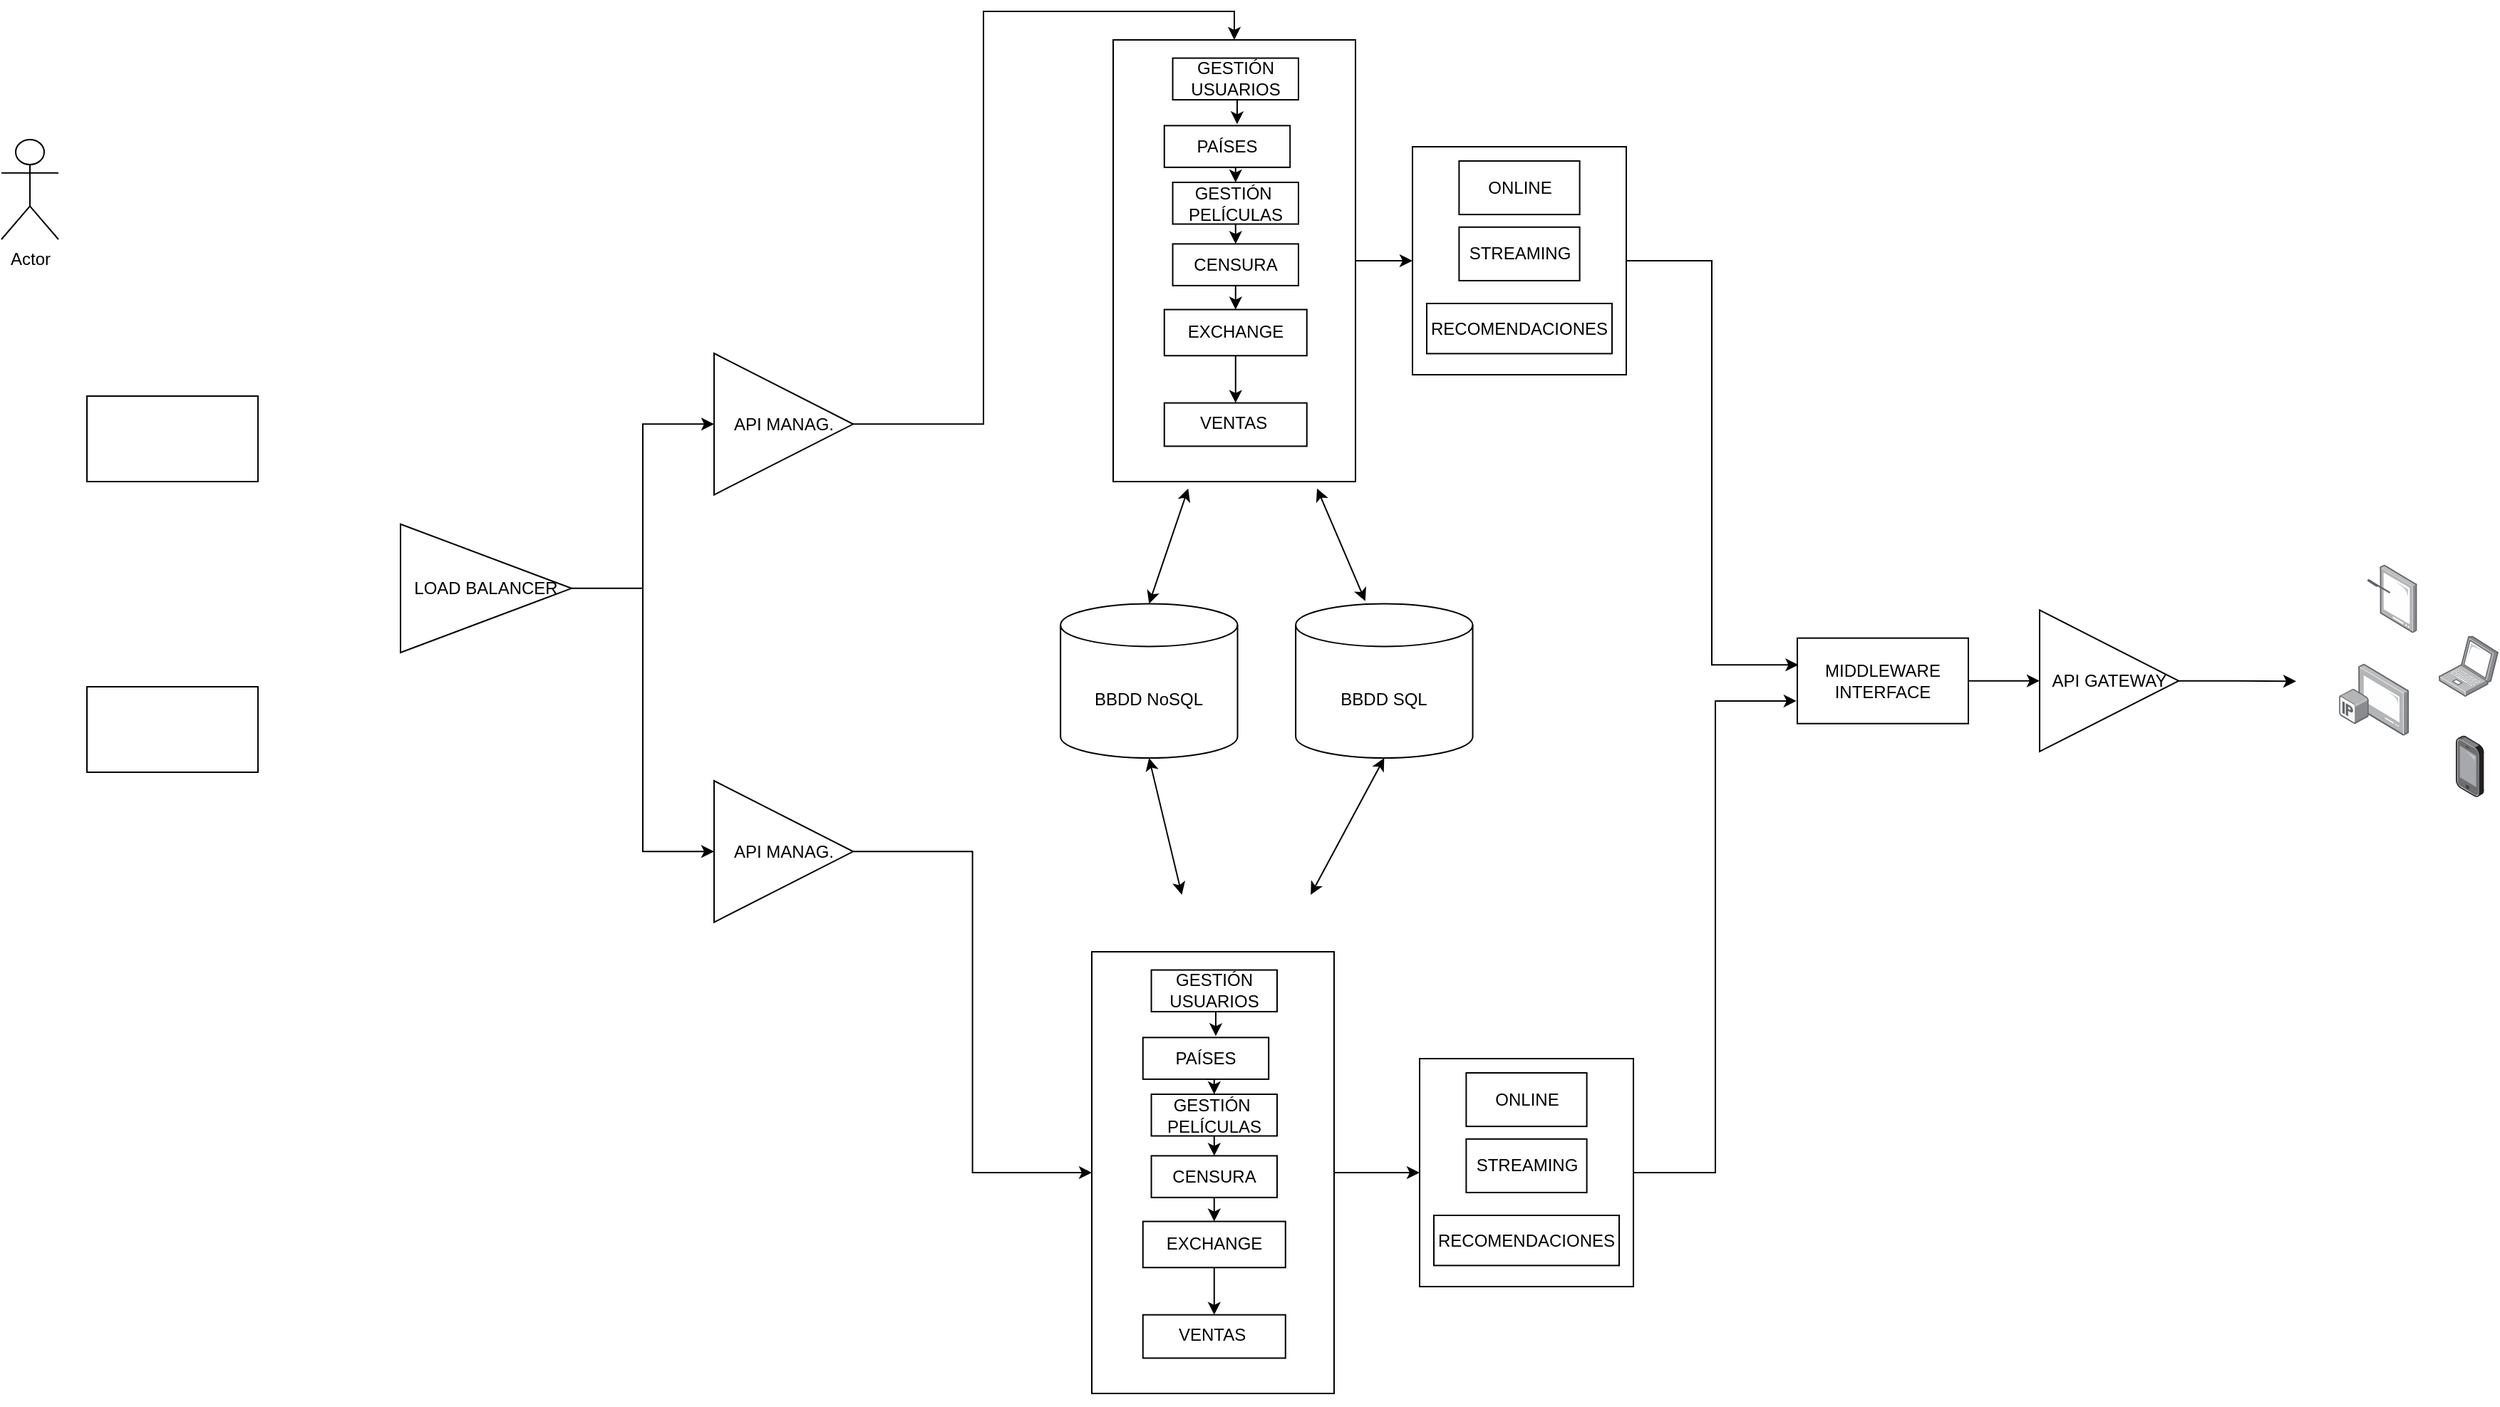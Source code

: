 <mxfile version="19.0.3" type="github">
  <diagram id="9hq35AyVu7XwPSRonvPp" name="Page-1">
    <mxGraphModel dx="2188" dy="1918" grid="1" gridSize="10" guides="1" tooltips="1" connect="1" arrows="1" fold="1" page="1" pageScale="1" pageWidth="1169" pageHeight="827" math="0" shadow="0">
      <root>
        <mxCell id="0" />
        <mxCell id="1" parent="0" />
        <mxCell id="WWDEsC1XWZMqjoINqX0K-53" value="Actor" style="shape=umlActor;verticalLabelPosition=bottom;verticalAlign=top;html=1;outlineConnect=0;" vertex="1" parent="1">
          <mxGeometry x="40" y="30" width="40" height="70" as="geometry" />
        </mxCell>
        <mxCell id="WWDEsC1XWZMqjoINqX0K-58" value="" style="points=[];aspect=fixed;html=1;align=center;shadow=0;dashed=0;image;image=img/lib/allied_telesis/computer_and_terminals/Laptop.svg;" vertex="1" parent="1">
          <mxGeometry x="1750" y="378.25" width="42" height="42.6" as="geometry" />
        </mxCell>
        <mxCell id="WWDEsC1XWZMqjoINqX0K-59" value="" style="points=[];aspect=fixed;html=1;align=center;shadow=0;dashed=0;image;image=img/lib/allied_telesis/computer_and_terminals/Smartphone.svg;" vertex="1" parent="1">
          <mxGeometry x="1762" y="448.25" width="19.8" height="43.2" as="geometry" />
        </mxCell>
        <mxCell id="WWDEsC1XWZMqjoINqX0K-62" value="" style="points=[];aspect=fixed;html=1;align=center;shadow=0;dashed=0;image;image=img/lib/allied_telesis/computer_and_terminals/Tablet_Alternative.svg;" vertex="1" parent="1">
          <mxGeometry x="1700" y="328.25" width="34.8" height="48" as="geometry" />
        </mxCell>
        <mxCell id="WWDEsC1XWZMqjoINqX0K-63" value="" style="points=[];aspect=fixed;html=1;align=center;shadow=0;dashed=0;image;image=img/lib/allied_telesis/computer_and_terminals/IP_TV.svg;" vertex="1" parent="1">
          <mxGeometry x="1680" y="397.85" width="49.2" height="50.4" as="geometry" />
        </mxCell>
        <mxCell id="WWDEsC1XWZMqjoINqX0K-8" value="BBDD SQL" style="shape=cylinder3;whiteSpace=wrap;html=1;boundedLbl=1;backgroundOutline=1;size=15;" vertex="1" parent="1">
          <mxGeometry x="948.065" y="355.707" width="124.194" height="108.293" as="geometry" />
        </mxCell>
        <mxCell id="WWDEsC1XWZMqjoINqX0K-10" value="BBDD NoSQL" style="shape=cylinder3;whiteSpace=wrap;html=1;boundedLbl=1;backgroundOutline=1;size=15;" vertex="1" parent="1">
          <mxGeometry x="783.065" y="355.707" width="124.194" height="108.293" as="geometry" />
        </mxCell>
        <mxCell id="WWDEsC1XWZMqjoINqX0K-15" value="" style="endArrow=classic;startArrow=classic;html=1;rounded=0;entryX=0.25;entryY=1;entryDx=0;entryDy=0;exitX=0.5;exitY=0;exitDx=0;exitDy=0;exitPerimeter=0;" edge="1" parent="1" source="WWDEsC1XWZMqjoINqX0K-10">
          <mxGeometry width="50" height="50" relative="1" as="geometry">
            <mxPoint x="717.419" y="337.659" as="sourcePoint" />
            <mxPoint x="872.63" y="274.844" as="targetPoint" />
            <Array as="points" />
          </mxGeometry>
        </mxCell>
        <mxCell id="WWDEsC1XWZMqjoINqX0K-16" value="" style="endArrow=classic;startArrow=classic;html=1;rounded=0;exitX=0.393;exitY=-0.017;exitDx=0;exitDy=0;exitPerimeter=0;entryX=0.75;entryY=1;entryDx=0;entryDy=0;" edge="1" parent="1" source="WWDEsC1XWZMqjoINqX0K-8">
          <mxGeometry width="50" height="50" relative="1" as="geometry">
            <mxPoint x="761.774" y="328.634" as="sourcePoint" />
            <mxPoint x="963.053" y="274.844" as="targetPoint" />
            <Array as="points" />
          </mxGeometry>
        </mxCell>
        <mxCell id="WWDEsC1XWZMqjoINqX0K-92" value="" style="endArrow=classic;startArrow=classic;html=1;rounded=0;entryX=0.5;entryY=1;entryDx=0;entryDy=0;exitX=0.25;exitY=0;exitDx=0;exitDy=0;entryPerimeter=0;" edge="1" parent="1" target="WWDEsC1XWZMqjoINqX0K-10">
          <mxGeometry width="50" height="50" relative="1" as="geometry">
            <mxPoint x="868.19" y="560" as="sourcePoint" />
            <mxPoint x="907.26" y="470.004" as="targetPoint" />
            <Array as="points" />
          </mxGeometry>
        </mxCell>
        <mxCell id="WWDEsC1XWZMqjoINqX0K-93" value="" style="endArrow=classic;startArrow=classic;html=1;rounded=0;entryX=0.5;entryY=1;entryDx=0;entryDy=0;exitX=0.75;exitY=0;exitDx=0;exitDy=0;entryPerimeter=0;" edge="1" parent="1" target="WWDEsC1XWZMqjoINqX0K-8">
          <mxGeometry width="50" height="50" relative="1" as="geometry">
            <mxPoint x="958.613" y="560" as="sourcePoint" />
            <mxPoint x="892.63" y="294.844" as="targetPoint" />
            <Array as="points" />
          </mxGeometry>
        </mxCell>
        <mxCell id="WWDEsC1XWZMqjoINqX0K-98" style="edgeStyle=orthogonalEdgeStyle;rounded=0;orthogonalLoop=1;jettySize=auto;html=1;exitX=1;exitY=0.5;exitDx=0;exitDy=0;entryX=0.5;entryY=0;entryDx=0;entryDy=0;" edge="1" parent="1" source="WWDEsC1XWZMqjoINqX0K-99" target="WWDEsC1XWZMqjoINqX0K-107">
          <mxGeometry relative="1" as="geometry">
            <mxPoint x="700" y="60" as="targetPoint" />
            <Array as="points">
              <mxPoint x="729" y="230" />
              <mxPoint x="729" y="-60" />
              <mxPoint x="905" y="-60" />
            </Array>
          </mxGeometry>
        </mxCell>
        <mxCell id="WWDEsC1XWZMqjoINqX0K-99" value="&lt;div&gt;API MANAG.&lt;/div&gt;" style="triangle;whiteSpace=wrap;html=1;" vertex="1" parent="1">
          <mxGeometry x="540" y="180.002" width="97.581" height="99.268" as="geometry" />
        </mxCell>
        <mxCell id="WWDEsC1XWZMqjoINqX0K-100" style="edgeStyle=orthogonalEdgeStyle;rounded=0;orthogonalLoop=1;jettySize=auto;html=1;entryX=0.006;entryY=0.313;entryDx=0;entryDy=0;exitX=1;exitY=0.5;exitDx=0;exitDy=0;entryPerimeter=0;" edge="1" parent="1" source="WWDEsC1XWZMqjoINqX0K-102" target="WWDEsC1XWZMqjoINqX0K-155">
          <mxGeometry relative="1" as="geometry">
            <mxPoint x="1279.999" y="385.039" as="targetPoint" />
            <mxPoint x="1090" y="330" as="sourcePoint" />
          </mxGeometry>
        </mxCell>
        <mxCell id="WWDEsC1XWZMqjoINqX0K-101" value="" style="group" vertex="1" connectable="0" parent="1">
          <mxGeometry x="1030" y="35" width="150" height="160" as="geometry" />
        </mxCell>
        <mxCell id="WWDEsC1XWZMqjoINqX0K-102" value="" style="rounded=0;whiteSpace=wrap;html=1;" vertex="1" parent="WWDEsC1XWZMqjoINqX0K-101">
          <mxGeometry width="150" height="160" as="geometry" />
        </mxCell>
        <mxCell id="WWDEsC1XWZMqjoINqX0K-103" value="ONLINE" style="rounded=0;whiteSpace=wrap;html=1;" vertex="1" parent="WWDEsC1XWZMqjoINqX0K-101">
          <mxGeometry x="32.692" y="9.996" width="84.615" height="37.565" as="geometry" />
        </mxCell>
        <mxCell id="WWDEsC1XWZMqjoINqX0K-104" value="STREAMING" style="rounded=0;whiteSpace=wrap;html=1;" vertex="1" parent="WWDEsC1XWZMqjoINqX0K-101">
          <mxGeometry x="32.692" y="56.41" width="84.615" height="37.565" as="geometry" />
        </mxCell>
        <mxCell id="WWDEsC1XWZMqjoINqX0K-105" value="RECOMENDACIONES" style="rounded=0;whiteSpace=wrap;html=1;" vertex="1" parent="WWDEsC1XWZMqjoINqX0K-101">
          <mxGeometry x="10" y="110" width="130" height="35.19" as="geometry" />
        </mxCell>
        <mxCell id="WWDEsC1XWZMqjoINqX0K-106" value="" style="group" vertex="1" connectable="0" parent="1">
          <mxGeometry x="820" y="-40" width="170" height="310" as="geometry" />
        </mxCell>
        <mxCell id="WWDEsC1XWZMqjoINqX0K-107" value="" style="rounded=0;whiteSpace=wrap;html=1;" vertex="1" parent="WWDEsC1XWZMqjoINqX0K-106">
          <mxGeometry width="170" height="310" as="geometry" />
        </mxCell>
        <mxCell id="WWDEsC1XWZMqjoINqX0K-108" value="GESTIÓN&amp;nbsp; PELÍCULAS" style="rounded=0;whiteSpace=wrap;html=1;" vertex="1" parent="WWDEsC1XWZMqjoINqX0K-106">
          <mxGeometry x="41.78" y="100.002" width="88.22" height="29.251" as="geometry" />
        </mxCell>
        <mxCell id="WWDEsC1XWZMqjoINqX0K-109" style="edgeStyle=orthogonalEdgeStyle;rounded=0;orthogonalLoop=1;jettySize=auto;html=1;exitX=0.5;exitY=1;exitDx=0;exitDy=0;entryX=0.5;entryY=0;entryDx=0;entryDy=0;" edge="1" parent="WWDEsC1XWZMqjoINqX0K-106" source="WWDEsC1XWZMqjoINqX0K-110" target="WWDEsC1XWZMqjoINqX0K-108">
          <mxGeometry relative="1" as="geometry" />
        </mxCell>
        <mxCell id="WWDEsC1XWZMqjoINqX0K-110" value="PAÍSES" style="rounded=0;whiteSpace=wrap;html=1;" vertex="1" parent="WWDEsC1XWZMqjoINqX0K-106">
          <mxGeometry x="35.89" y="60.176" width="88.22" height="29.251" as="geometry" />
        </mxCell>
        <mxCell id="WWDEsC1XWZMqjoINqX0K-111" value="EXCHANGE" style="rounded=0;whiteSpace=wrap;html=1;" vertex="1" parent="WWDEsC1XWZMqjoINqX0K-106">
          <mxGeometry x="35.89" y="189.27" width="100" height="32.36" as="geometry" />
        </mxCell>
        <mxCell id="WWDEsC1XWZMqjoINqX0K-112" style="edgeStyle=orthogonalEdgeStyle;rounded=0;orthogonalLoop=1;jettySize=auto;html=1;exitX=0.5;exitY=1;exitDx=0;exitDy=0;entryX=0.5;entryY=0;entryDx=0;entryDy=0;" edge="1" parent="WWDEsC1XWZMqjoINqX0K-106" source="WWDEsC1XWZMqjoINqX0K-113" target="WWDEsC1XWZMqjoINqX0K-111">
          <mxGeometry relative="1" as="geometry" />
        </mxCell>
        <mxCell id="WWDEsC1XWZMqjoINqX0K-113" value="CENSURA" style="rounded=0;whiteSpace=wrap;html=1;" vertex="1" parent="WWDEsC1XWZMqjoINqX0K-106">
          <mxGeometry x="41.78" y="143.196" width="88.22" height="29.251" as="geometry" />
        </mxCell>
        <mxCell id="WWDEsC1XWZMqjoINqX0K-114" style="edgeStyle=orthogonalEdgeStyle;rounded=0;orthogonalLoop=1;jettySize=auto;html=1;exitX=0.5;exitY=1;exitDx=0;exitDy=0;entryX=0.5;entryY=0;entryDx=0;entryDy=0;" edge="1" parent="WWDEsC1XWZMqjoINqX0K-106" source="WWDEsC1XWZMqjoINqX0K-108" target="WWDEsC1XWZMqjoINqX0K-113">
          <mxGeometry relative="1" as="geometry" />
        </mxCell>
        <mxCell id="WWDEsC1XWZMqjoINqX0K-115" value="" style="group" vertex="1" connectable="0" parent="WWDEsC1XWZMqjoINqX0K-106">
          <mxGeometry x="35.89" y="254.81" width="100" height="30.38" as="geometry" />
        </mxCell>
        <mxCell id="WWDEsC1XWZMqjoINqX0K-116" value="" style="rounded=0;whiteSpace=wrap;html=1;" vertex="1" parent="WWDEsC1XWZMqjoINqX0K-115">
          <mxGeometry y="3.553e-15" width="100" height="30.38" as="geometry" />
        </mxCell>
        <mxCell id="WWDEsC1XWZMqjoINqX0K-117" value="VENTAS" style="text;whiteSpace=wrap;html=1;" vertex="1" parent="WWDEsC1XWZMqjoINqX0K-115">
          <mxGeometry x="23.079" width="53.846" height="23.571" as="geometry" />
        </mxCell>
        <mxCell id="WWDEsC1XWZMqjoINqX0K-118" style="edgeStyle=orthogonalEdgeStyle;rounded=0;orthogonalLoop=1;jettySize=auto;html=1;exitX=0.5;exitY=1;exitDx=0;exitDy=0;entryX=0.5;entryY=0;entryDx=0;entryDy=0;" edge="1" parent="WWDEsC1XWZMqjoINqX0K-106" source="WWDEsC1XWZMqjoINqX0K-111" target="WWDEsC1XWZMqjoINqX0K-117">
          <mxGeometry relative="1" as="geometry" />
        </mxCell>
        <mxCell id="WWDEsC1XWZMqjoINqX0K-119" value="GESTIÓN USUARIOS " style="rounded=0;whiteSpace=wrap;html=1;" vertex="1" parent="WWDEsC1XWZMqjoINqX0K-106">
          <mxGeometry x="41.78" y="12.789" width="88.22" height="29.251" as="geometry" />
        </mxCell>
        <mxCell id="WWDEsC1XWZMqjoINqX0K-120" style="edgeStyle=orthogonalEdgeStyle;rounded=0;orthogonalLoop=1;jettySize=auto;html=1;exitX=0.5;exitY=1;exitDx=0;exitDy=0;entryX=0.579;entryY=-0.034;entryDx=0;entryDy=0;entryPerimeter=0;" edge="1" parent="WWDEsC1XWZMqjoINqX0K-106" source="WWDEsC1XWZMqjoINqX0K-119" target="WWDEsC1XWZMqjoINqX0K-110">
          <mxGeometry relative="1" as="geometry" />
        </mxCell>
        <mxCell id="WWDEsC1XWZMqjoINqX0K-121" style="edgeStyle=orthogonalEdgeStyle;rounded=0;orthogonalLoop=1;jettySize=auto;html=1;exitX=0.5;exitY=1;exitDx=0;exitDy=0;" edge="1" parent="WWDEsC1XWZMqjoINqX0K-106" source="WWDEsC1XWZMqjoINqX0K-107" target="WWDEsC1XWZMqjoINqX0K-107">
          <mxGeometry relative="1" as="geometry" />
        </mxCell>
        <mxCell id="WWDEsC1XWZMqjoINqX0K-122" style="edgeStyle=orthogonalEdgeStyle;rounded=0;orthogonalLoop=1;jettySize=auto;html=1;entryX=0;entryY=0.5;entryDx=0;entryDy=0;" edge="1" parent="1" source="WWDEsC1XWZMqjoINqX0K-107" target="WWDEsC1XWZMqjoINqX0K-102">
          <mxGeometry relative="1" as="geometry" />
        </mxCell>
        <mxCell id="WWDEsC1XWZMqjoINqX0K-125" style="edgeStyle=orthogonalEdgeStyle;rounded=0;orthogonalLoop=1;jettySize=auto;html=1;entryX=-0.005;entryY=0.735;entryDx=0;entryDy=0;exitX=1;exitY=0.5;exitDx=0;exitDy=0;entryPerimeter=0;" edge="1" parent="1" source="WWDEsC1XWZMqjoINqX0K-127" target="WWDEsC1XWZMqjoINqX0K-155">
          <mxGeometry relative="1" as="geometry">
            <mxPoint x="1279.999" y="434.673" as="targetPoint" />
            <mxPoint x="1155" y="840" as="sourcePoint" />
          </mxGeometry>
        </mxCell>
        <mxCell id="WWDEsC1XWZMqjoINqX0K-126" value="" style="group" vertex="1" connectable="0" parent="1">
          <mxGeometry x="1035" y="675" width="150" height="160" as="geometry" />
        </mxCell>
        <mxCell id="WWDEsC1XWZMqjoINqX0K-127" value="" style="rounded=0;whiteSpace=wrap;html=1;" vertex="1" parent="WWDEsC1XWZMqjoINqX0K-126">
          <mxGeometry width="150" height="160" as="geometry" />
        </mxCell>
        <mxCell id="WWDEsC1XWZMqjoINqX0K-128" value="ONLINE" style="rounded=0;whiteSpace=wrap;html=1;" vertex="1" parent="WWDEsC1XWZMqjoINqX0K-126">
          <mxGeometry x="32.692" y="9.996" width="84.615" height="37.565" as="geometry" />
        </mxCell>
        <mxCell id="WWDEsC1XWZMqjoINqX0K-129" value="STREAMING" style="rounded=0;whiteSpace=wrap;html=1;" vertex="1" parent="WWDEsC1XWZMqjoINqX0K-126">
          <mxGeometry x="32.692" y="56.41" width="84.615" height="37.565" as="geometry" />
        </mxCell>
        <mxCell id="WWDEsC1XWZMqjoINqX0K-130" value="RECOMENDACIONES" style="rounded=0;whiteSpace=wrap;html=1;" vertex="1" parent="WWDEsC1XWZMqjoINqX0K-126">
          <mxGeometry x="10" y="110" width="130" height="35.19" as="geometry" />
        </mxCell>
        <mxCell id="WWDEsC1XWZMqjoINqX0K-131" value="" style="group" vertex="1" connectable="0" parent="1">
          <mxGeometry x="805" y="600" width="170" height="310" as="geometry" />
        </mxCell>
        <mxCell id="WWDEsC1XWZMqjoINqX0K-132" value="" style="rounded=0;whiteSpace=wrap;html=1;" vertex="1" parent="WWDEsC1XWZMqjoINqX0K-131">
          <mxGeometry width="170" height="310" as="geometry" />
        </mxCell>
        <mxCell id="WWDEsC1XWZMqjoINqX0K-133" value="GESTIÓN&amp;nbsp; PELÍCULAS" style="rounded=0;whiteSpace=wrap;html=1;" vertex="1" parent="WWDEsC1XWZMqjoINqX0K-131">
          <mxGeometry x="41.78" y="100.002" width="88.22" height="29.251" as="geometry" />
        </mxCell>
        <mxCell id="WWDEsC1XWZMqjoINqX0K-134" style="edgeStyle=orthogonalEdgeStyle;rounded=0;orthogonalLoop=1;jettySize=auto;html=1;exitX=0.5;exitY=1;exitDx=0;exitDy=0;entryX=0.5;entryY=0;entryDx=0;entryDy=0;" edge="1" parent="WWDEsC1XWZMqjoINqX0K-131" source="WWDEsC1XWZMqjoINqX0K-135" target="WWDEsC1XWZMqjoINqX0K-133">
          <mxGeometry relative="1" as="geometry" />
        </mxCell>
        <mxCell id="WWDEsC1XWZMqjoINqX0K-135" value="PAÍSES" style="rounded=0;whiteSpace=wrap;html=1;" vertex="1" parent="WWDEsC1XWZMqjoINqX0K-131">
          <mxGeometry x="35.89" y="60.176" width="88.22" height="29.251" as="geometry" />
        </mxCell>
        <mxCell id="WWDEsC1XWZMqjoINqX0K-136" value="EXCHANGE" style="rounded=0;whiteSpace=wrap;html=1;" vertex="1" parent="WWDEsC1XWZMqjoINqX0K-131">
          <mxGeometry x="35.89" y="189.27" width="100" height="32.36" as="geometry" />
        </mxCell>
        <mxCell id="WWDEsC1XWZMqjoINqX0K-137" style="edgeStyle=orthogonalEdgeStyle;rounded=0;orthogonalLoop=1;jettySize=auto;html=1;exitX=0.5;exitY=1;exitDx=0;exitDy=0;entryX=0.5;entryY=0;entryDx=0;entryDy=0;" edge="1" parent="WWDEsC1XWZMqjoINqX0K-131" source="WWDEsC1XWZMqjoINqX0K-138" target="WWDEsC1XWZMqjoINqX0K-136">
          <mxGeometry relative="1" as="geometry" />
        </mxCell>
        <mxCell id="WWDEsC1XWZMqjoINqX0K-138" value="CENSURA" style="rounded=0;whiteSpace=wrap;html=1;" vertex="1" parent="WWDEsC1XWZMqjoINqX0K-131">
          <mxGeometry x="41.78" y="143.196" width="88.22" height="29.251" as="geometry" />
        </mxCell>
        <mxCell id="WWDEsC1XWZMqjoINqX0K-139" style="edgeStyle=orthogonalEdgeStyle;rounded=0;orthogonalLoop=1;jettySize=auto;html=1;exitX=0.5;exitY=1;exitDx=0;exitDy=0;entryX=0.5;entryY=0;entryDx=0;entryDy=0;" edge="1" parent="WWDEsC1XWZMqjoINqX0K-131" source="WWDEsC1XWZMqjoINqX0K-133" target="WWDEsC1XWZMqjoINqX0K-138">
          <mxGeometry relative="1" as="geometry" />
        </mxCell>
        <mxCell id="WWDEsC1XWZMqjoINqX0K-140" value="" style="group" vertex="1" connectable="0" parent="WWDEsC1XWZMqjoINqX0K-131">
          <mxGeometry x="35.89" y="254.81" width="100" height="30.38" as="geometry" />
        </mxCell>
        <mxCell id="WWDEsC1XWZMqjoINqX0K-141" value="" style="rounded=0;whiteSpace=wrap;html=1;" vertex="1" parent="WWDEsC1XWZMqjoINqX0K-140">
          <mxGeometry y="3.553e-15" width="100" height="30.38" as="geometry" />
        </mxCell>
        <mxCell id="WWDEsC1XWZMqjoINqX0K-142" value="VENTAS" style="text;whiteSpace=wrap;html=1;" vertex="1" parent="WWDEsC1XWZMqjoINqX0K-140">
          <mxGeometry x="23.079" width="53.846" height="23.571" as="geometry" />
        </mxCell>
        <mxCell id="WWDEsC1XWZMqjoINqX0K-143" style="edgeStyle=orthogonalEdgeStyle;rounded=0;orthogonalLoop=1;jettySize=auto;html=1;exitX=0.5;exitY=1;exitDx=0;exitDy=0;entryX=0.5;entryY=0;entryDx=0;entryDy=0;" edge="1" parent="WWDEsC1XWZMqjoINqX0K-131" source="WWDEsC1XWZMqjoINqX0K-136" target="WWDEsC1XWZMqjoINqX0K-142">
          <mxGeometry relative="1" as="geometry" />
        </mxCell>
        <mxCell id="WWDEsC1XWZMqjoINqX0K-144" value="GESTIÓN USUARIOS " style="rounded=0;whiteSpace=wrap;html=1;" vertex="1" parent="WWDEsC1XWZMqjoINqX0K-131">
          <mxGeometry x="41.78" y="12.789" width="88.22" height="29.251" as="geometry" />
        </mxCell>
        <mxCell id="WWDEsC1XWZMqjoINqX0K-145" style="edgeStyle=orthogonalEdgeStyle;rounded=0;orthogonalLoop=1;jettySize=auto;html=1;exitX=0.5;exitY=1;exitDx=0;exitDy=0;entryX=0.579;entryY=-0.034;entryDx=0;entryDy=0;entryPerimeter=0;" edge="1" parent="WWDEsC1XWZMqjoINqX0K-131" source="WWDEsC1XWZMqjoINqX0K-144" target="WWDEsC1XWZMqjoINqX0K-135">
          <mxGeometry relative="1" as="geometry" />
        </mxCell>
        <mxCell id="WWDEsC1XWZMqjoINqX0K-146" style="edgeStyle=orthogonalEdgeStyle;rounded=0;orthogonalLoop=1;jettySize=auto;html=1;exitX=0.5;exitY=1;exitDx=0;exitDy=0;" edge="1" parent="WWDEsC1XWZMqjoINqX0K-131" source="WWDEsC1XWZMqjoINqX0K-132" target="WWDEsC1XWZMqjoINqX0K-132">
          <mxGeometry relative="1" as="geometry" />
        </mxCell>
        <mxCell id="WWDEsC1XWZMqjoINqX0K-147" style="edgeStyle=orthogonalEdgeStyle;rounded=0;orthogonalLoop=1;jettySize=auto;html=1;entryX=0;entryY=0.5;entryDx=0;entryDy=0;" edge="1" parent="1" source="WWDEsC1XWZMqjoINqX0K-132" target="WWDEsC1XWZMqjoINqX0K-127">
          <mxGeometry relative="1" as="geometry" />
        </mxCell>
        <mxCell id="WWDEsC1XWZMqjoINqX0K-157" style="edgeStyle=orthogonalEdgeStyle;rounded=0;orthogonalLoop=1;jettySize=auto;html=1;exitX=1;exitY=0.5;exitDx=0;exitDy=0;entryX=0;entryY=0.5;entryDx=0;entryDy=0;" edge="1" parent="1" source="WWDEsC1XWZMqjoINqX0K-155" target="WWDEsC1XWZMqjoINqX0K-156">
          <mxGeometry relative="1" as="geometry" />
        </mxCell>
        <mxCell id="WWDEsC1XWZMqjoINqX0K-155" value="MIDDLEWARE INTERFACE" style="rounded=0;whiteSpace=wrap;html=1;" vertex="1" parent="1">
          <mxGeometry x="1300" y="379.85" width="120" height="60" as="geometry" />
        </mxCell>
        <mxCell id="WWDEsC1XWZMqjoINqX0K-158" style="edgeStyle=orthogonalEdgeStyle;rounded=0;orthogonalLoop=1;jettySize=auto;html=1;exitX=1;exitY=0.5;exitDx=0;exitDy=0;" edge="1" parent="1" source="WWDEsC1XWZMqjoINqX0K-156">
          <mxGeometry relative="1" as="geometry">
            <mxPoint x="1650.0" y="410.176" as="targetPoint" />
          </mxGeometry>
        </mxCell>
        <mxCell id="WWDEsC1XWZMqjoINqX0K-156" value="&lt;div&gt;API GATEWAY&lt;/div&gt;" style="triangle;whiteSpace=wrap;html=1;" vertex="1" parent="1">
          <mxGeometry x="1469.999" y="360.222" width="97.581" height="99.268" as="geometry" />
        </mxCell>
        <mxCell id="WWDEsC1XWZMqjoINqX0K-161" style="edgeStyle=orthogonalEdgeStyle;rounded=0;orthogonalLoop=1;jettySize=auto;html=1;exitX=1;exitY=0.5;exitDx=0;exitDy=0;entryX=0;entryY=0.5;entryDx=0;entryDy=0;" edge="1" parent="1" source="WWDEsC1XWZMqjoINqX0K-160" target="WWDEsC1XWZMqjoINqX0K-132">
          <mxGeometry relative="1" as="geometry" />
        </mxCell>
        <mxCell id="WWDEsC1XWZMqjoINqX0K-160" value="&lt;div&gt;API MANAG.&lt;/div&gt;" style="triangle;whiteSpace=wrap;html=1;" vertex="1" parent="1">
          <mxGeometry x="540" y="480.002" width="97.581" height="99.268" as="geometry" />
        </mxCell>
        <mxCell id="WWDEsC1XWZMqjoINqX0K-164" style="edgeStyle=orthogonalEdgeStyle;rounded=0;orthogonalLoop=1;jettySize=auto;html=1;exitX=1;exitY=0.5;exitDx=0;exitDy=0;entryX=0;entryY=0.5;entryDx=0;entryDy=0;" edge="1" parent="1" source="WWDEsC1XWZMqjoINqX0K-163" target="WWDEsC1XWZMqjoINqX0K-99">
          <mxGeometry relative="1" as="geometry">
            <Array as="points">
              <mxPoint x="490" y="345" />
              <mxPoint x="490" y="230" />
            </Array>
          </mxGeometry>
        </mxCell>
        <mxCell id="WWDEsC1XWZMqjoINqX0K-163" value="LOAD BALANCER" style="triangle;whiteSpace=wrap;html=1;" vertex="1" parent="1">
          <mxGeometry x="320" y="299.85" width="120" height="90.15" as="geometry" />
        </mxCell>
        <mxCell id="WWDEsC1XWZMqjoINqX0K-165" style="edgeStyle=orthogonalEdgeStyle;rounded=0;orthogonalLoop=1;jettySize=auto;html=1;entryX=0;entryY=0.5;entryDx=0;entryDy=0;" edge="1" parent="1" target="WWDEsC1XWZMqjoINqX0K-160">
          <mxGeometry relative="1" as="geometry">
            <mxPoint x="490" y="340" as="sourcePoint" />
            <mxPoint x="480" y="520" as="targetPoint" />
            <Array as="points">
              <mxPoint x="490" y="530" />
            </Array>
          </mxGeometry>
        </mxCell>
        <mxCell id="WWDEsC1XWZMqjoINqX0K-166" value="" style="rounded=0;whiteSpace=wrap;html=1;" vertex="1" parent="1">
          <mxGeometry x="100" y="210" width="120" height="60" as="geometry" />
        </mxCell>
        <mxCell id="WWDEsC1XWZMqjoINqX0K-167" value="" style="rounded=0;whiteSpace=wrap;html=1;" vertex="1" parent="1">
          <mxGeometry x="100" y="414" width="120" height="60" as="geometry" />
        </mxCell>
      </root>
    </mxGraphModel>
  </diagram>
</mxfile>
